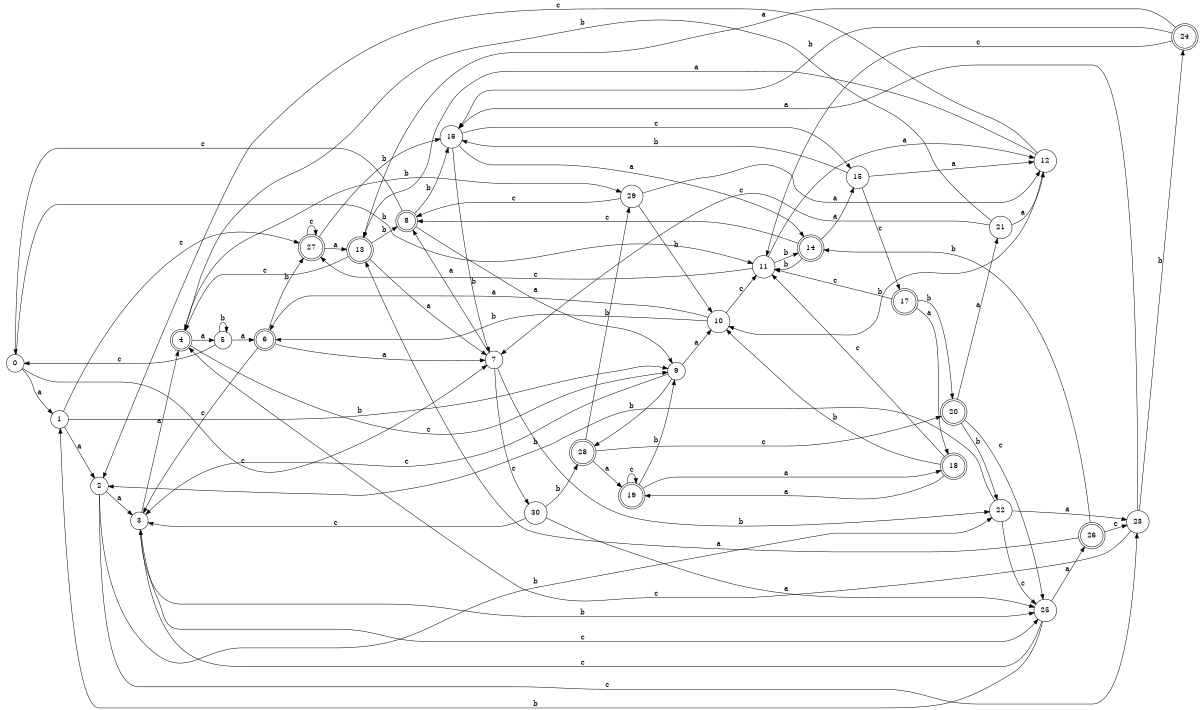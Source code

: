 digraph n25_1 {
__start0 [label="" shape="none"];

rankdir=LR;
size="8,5";

s0 [style="filled", color="black", fillcolor="white" shape="circle", label="0"];
s1 [style="filled", color="black", fillcolor="white" shape="circle", label="1"];
s2 [style="filled", color="black", fillcolor="white" shape="circle", label="2"];
s3 [style="filled", color="black", fillcolor="white" shape="circle", label="3"];
s4 [style="rounded,filled", color="black", fillcolor="white" shape="doublecircle", label="4"];
s5 [style="filled", color="black", fillcolor="white" shape="circle", label="5"];
s6 [style="rounded,filled", color="black", fillcolor="white" shape="doublecircle", label="6"];
s7 [style="filled", color="black", fillcolor="white" shape="circle", label="7"];
s8 [style="rounded,filled", color="black", fillcolor="white" shape="doublecircle", label="8"];
s9 [style="filled", color="black", fillcolor="white" shape="circle", label="9"];
s10 [style="filled", color="black", fillcolor="white" shape="circle", label="10"];
s11 [style="filled", color="black", fillcolor="white" shape="circle", label="11"];
s12 [style="filled", color="black", fillcolor="white" shape="circle", label="12"];
s13 [style="rounded,filled", color="black", fillcolor="white" shape="doublecircle", label="13"];
s14 [style="rounded,filled", color="black", fillcolor="white" shape="doublecircle", label="14"];
s15 [style="filled", color="black", fillcolor="white" shape="circle", label="15"];
s16 [style="filled", color="black", fillcolor="white" shape="circle", label="16"];
s17 [style="rounded,filled", color="black", fillcolor="white" shape="doublecircle", label="17"];
s18 [style="rounded,filled", color="black", fillcolor="white" shape="doublecircle", label="18"];
s19 [style="rounded,filled", color="black", fillcolor="white" shape="doublecircle", label="19"];
s20 [style="rounded,filled", color="black", fillcolor="white" shape="doublecircle", label="20"];
s21 [style="filled", color="black", fillcolor="white" shape="circle", label="21"];
s22 [style="filled", color="black", fillcolor="white" shape="circle", label="22"];
s23 [style="filled", color="black", fillcolor="white" shape="circle", label="23"];
s24 [style="rounded,filled", color="black", fillcolor="white" shape="doublecircle", label="24"];
s25 [style="filled", color="black", fillcolor="white" shape="circle", label="25"];
s26 [style="rounded,filled", color="black", fillcolor="white" shape="doublecircle", label="26"];
s27 [style="rounded,filled", color="black", fillcolor="white" shape="doublecircle", label="27"];
s28 [style="rounded,filled", color="black", fillcolor="white" shape="doublecircle", label="28"];
s29 [style="filled", color="black", fillcolor="white" shape="circle", label="29"];
s30 [style="filled", color="black", fillcolor="white" shape="circle", label="30"];
s0 -> s1 [label="a"];
s0 -> s11 [label="b"];
s0 -> s7 [label="c"];
s1 -> s2 [label="a"];
s1 -> s9 [label="b"];
s1 -> s27 [label="c"];
s2 -> s3 [label="a"];
s2 -> s22 [label="b"];
s2 -> s23 [label="c"];
s3 -> s4 [label="a"];
s3 -> s25 [label="b"];
s3 -> s25 [label="c"];
s4 -> s5 [label="a"];
s4 -> s29 [label="b"];
s4 -> s9 [label="c"];
s5 -> s6 [label="a"];
s5 -> s5 [label="b"];
s5 -> s0 [label="c"];
s6 -> s7 [label="a"];
s6 -> s27 [label="b"];
s6 -> s3 [label="c"];
s7 -> s8 [label="a"];
s7 -> s22 [label="b"];
s7 -> s30 [label="c"];
s8 -> s9 [label="a"];
s8 -> s16 [label="b"];
s8 -> s0 [label="c"];
s9 -> s10 [label="a"];
s9 -> s28 [label="b"];
s9 -> s3 [label="c"];
s10 -> s6 [label="a"];
s10 -> s6 [label="b"];
s10 -> s11 [label="c"];
s11 -> s12 [label="a"];
s11 -> s14 [label="b"];
s11 -> s27 [label="c"];
s12 -> s13 [label="a"];
s12 -> s10 [label="b"];
s12 -> s2 [label="c"];
s13 -> s7 [label="a"];
s13 -> s8 [label="b"];
s13 -> s4 [label="c"];
s14 -> s15 [label="a"];
s14 -> s11 [label="b"];
s14 -> s8 [label="c"];
s15 -> s12 [label="a"];
s15 -> s16 [label="b"];
s15 -> s17 [label="c"];
s16 -> s14 [label="a"];
s16 -> s7 [label="b"];
s16 -> s15 [label="c"];
s17 -> s18 [label="a"];
s17 -> s20 [label="b"];
s17 -> s11 [label="c"];
s18 -> s19 [label="a"];
s18 -> s10 [label="b"];
s18 -> s11 [label="c"];
s19 -> s18 [label="a"];
s19 -> s9 [label="b"];
s19 -> s19 [label="c"];
s20 -> s21 [label="a"];
s20 -> s22 [label="b"];
s20 -> s25 [label="c"];
s21 -> s12 [label="a"];
s21 -> s4 [label="b"];
s21 -> s7 [label="c"];
s22 -> s23 [label="a"];
s22 -> s2 [label="b"];
s22 -> s25 [label="c"];
s23 -> s16 [label="a"];
s23 -> s24 [label="b"];
s23 -> s4 [label="c"];
s24 -> s13 [label="a"];
s24 -> s16 [label="b"];
s24 -> s11 [label="c"];
s25 -> s26 [label="a"];
s25 -> s1 [label="b"];
s25 -> s3 [label="c"];
s26 -> s13 [label="a"];
s26 -> s14 [label="b"];
s26 -> s23 [label="c"];
s27 -> s13 [label="a"];
s27 -> s16 [label="b"];
s27 -> s27 [label="c"];
s28 -> s19 [label="a"];
s28 -> s29 [label="b"];
s28 -> s20 [label="c"];
s29 -> s12 [label="a"];
s29 -> s10 [label="b"];
s29 -> s8 [label="c"];
s30 -> s25 [label="a"];
s30 -> s28 [label="b"];
s30 -> s3 [label="c"];

}
